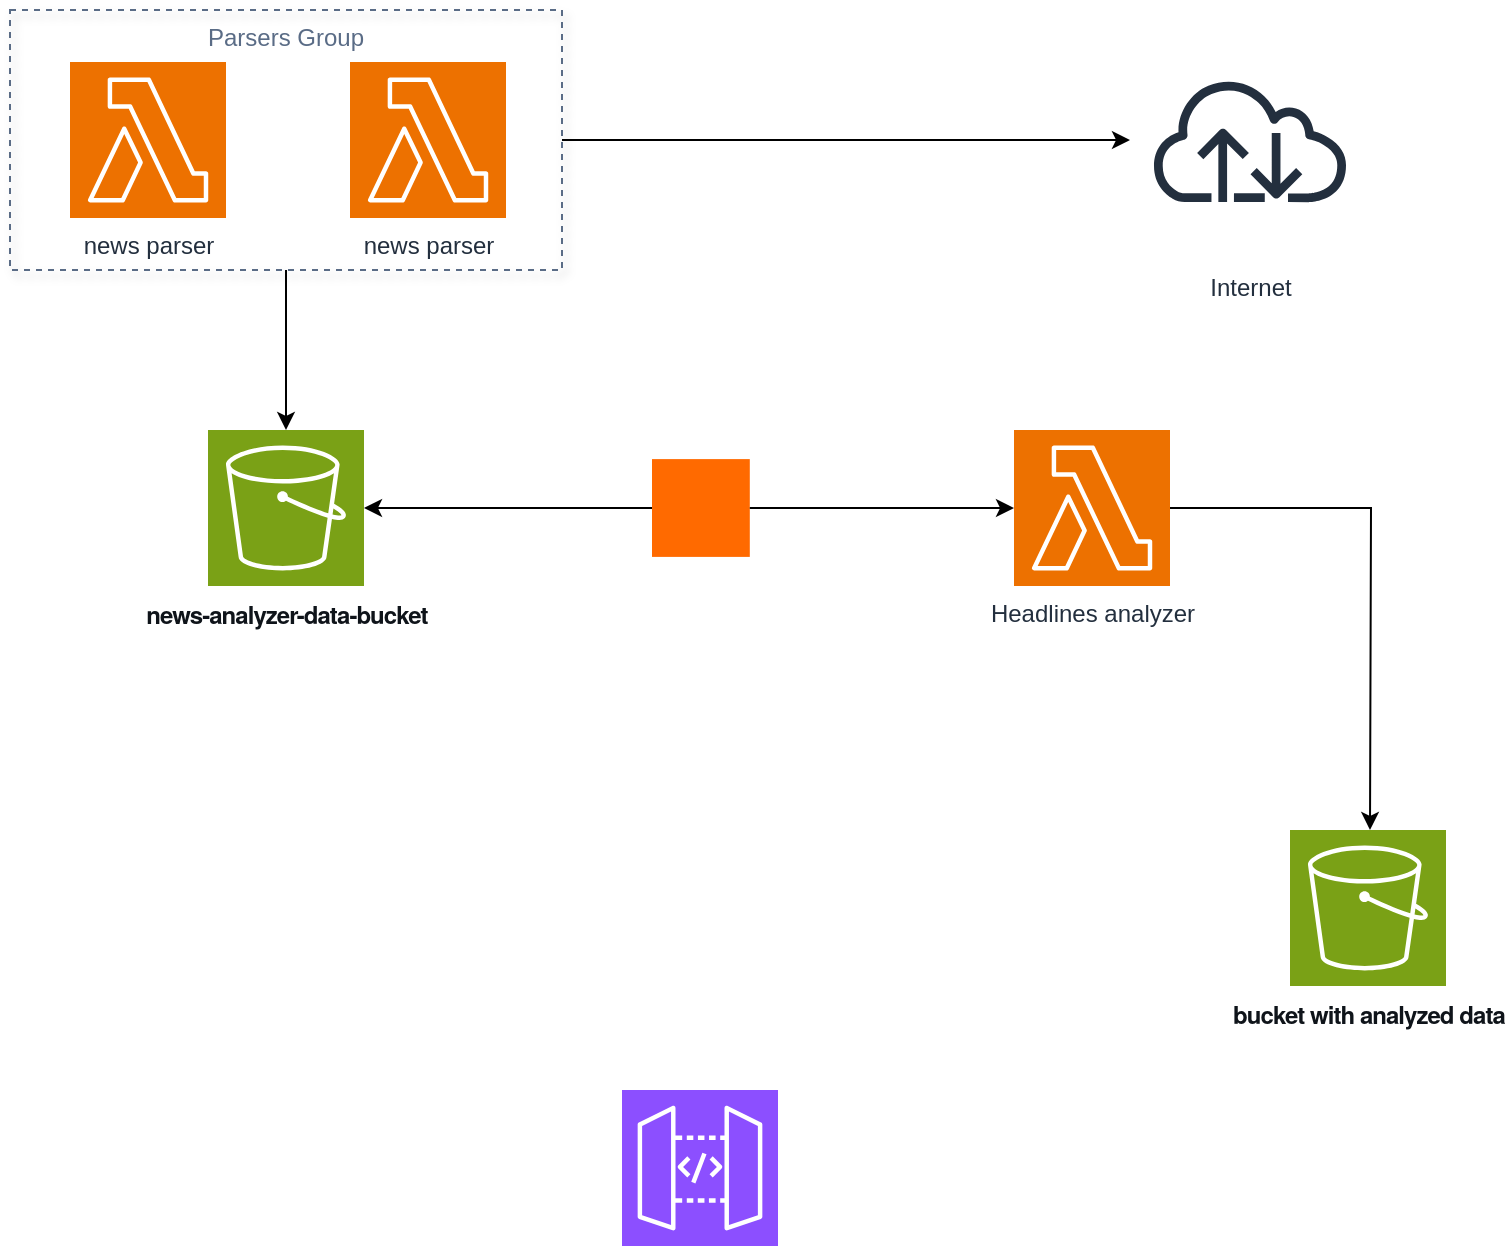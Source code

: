 <mxfile version="26.0.16">
  <diagram name="Page-1" id="jRkY6HgMsyu_POpS_JRe">
    <mxGraphModel dx="1368" dy="838" grid="1" gridSize="10" guides="1" tooltips="1" connect="1" arrows="1" fold="1" page="1" pageScale="1" pageWidth="850" pageHeight="1100" math="0" shadow="0">
      <root>
        <mxCell id="0" />
        <mxCell id="1" parent="0" />
        <mxCell id="RkfEdqc2JRtdOqLEtuCR-6" value="Parsers Group" style="fillColor=none;strokeColor=#5A6C86;dashed=1;verticalAlign=top;fontStyle=0;fontColor=#5A6C86;whiteSpace=wrap;html=1;shadow=1;" vertex="1" parent="1">
          <mxGeometry x="80" y="80" width="276" height="130" as="geometry" />
        </mxCell>
        <mxCell id="RkfEdqc2JRtdOqLEtuCR-2" value="&lt;span style=&quot;color: rgb(15, 20, 26); font-family: &amp;quot;Amazon Ember&amp;quot;, &amp;quot;Helvetica Neue&amp;quot;, Roboto, Arial, sans-serif; font-weight: 700; letter-spacing: -0.48px; text-align: start; text-wrap-mode: wrap; background-color: rgb(255, 255, 255);&quot;&gt;&lt;font style=&quot;font-size: 12px;&quot;&gt;news-analyzer-data-bucket&lt;/font&gt;&lt;/span&gt;" style="sketch=0;points=[[0,0,0],[0.25,0,0],[0.5,0,0],[0.75,0,0],[1,0,0],[0,1,0],[0.25,1,0],[0.5,1,0],[0.75,1,0],[1,1,0],[0,0.25,0],[0,0.5,0],[0,0.75,0],[1,0.25,0],[1,0.5,0],[1,0.75,0]];outlineConnect=0;fontColor=#232F3E;fillColor=#7AA116;strokeColor=#ffffff;dashed=0;verticalLabelPosition=bottom;verticalAlign=top;align=center;html=1;fontSize=12;fontStyle=0;aspect=fixed;shape=mxgraph.aws4.resourceIcon;resIcon=mxgraph.aws4.s3;" vertex="1" parent="1">
          <mxGeometry x="179" y="290" width="78" height="78" as="geometry" />
        </mxCell>
        <mxCell id="RkfEdqc2JRtdOqLEtuCR-3" value="news parser" style="sketch=0;points=[[0,0,0],[0.25,0,0],[0.5,0,0],[0.75,0,0],[1,0,0],[0,1,0],[0.25,1,0],[0.5,1,0],[0.75,1,0],[1,1,0],[0,0.25,0],[0,0.5,0],[0,0.75,0],[1,0.25,0],[1,0.5,0],[1,0.75,0]];outlineConnect=0;fontColor=#232F3E;fillColor=#ED7100;strokeColor=#ffffff;dashed=0;verticalLabelPosition=bottom;verticalAlign=top;align=center;html=1;fontSize=12;fontStyle=0;aspect=fixed;shape=mxgraph.aws4.resourceIcon;resIcon=mxgraph.aws4.lambda;" vertex="1" parent="1">
          <mxGeometry x="110" y="106" width="78" height="78" as="geometry" />
        </mxCell>
        <mxCell id="RkfEdqc2JRtdOqLEtuCR-5" value="news parser" style="sketch=0;points=[[0,0,0],[0.25,0,0],[0.5,0,0],[0.75,0,0],[1,0,0],[0,1,0],[0.25,1,0],[0.5,1,0],[0.75,1,0],[1,1,0],[0,0.25,0],[0,0.5,0],[0,0.75,0],[1,0.25,0],[1,0.5,0],[1,0.75,0]];outlineConnect=0;fontColor=#232F3E;fillColor=#ED7100;strokeColor=#ffffff;dashed=0;verticalLabelPosition=bottom;verticalAlign=top;align=center;html=1;fontSize=12;fontStyle=0;aspect=fixed;shape=mxgraph.aws4.resourceIcon;resIcon=mxgraph.aws4.lambda;" vertex="1" parent="1">
          <mxGeometry x="250" y="106" width="78" height="78" as="geometry" />
        </mxCell>
        <mxCell id="RkfEdqc2JRtdOqLEtuCR-12" style="edgeStyle=orthogonalEdgeStyle;rounded=0;orthogonalLoop=1;jettySize=auto;html=1;" edge="1" parent="1" source="RkfEdqc2JRtdOqLEtuCR-6" target="RkfEdqc2JRtdOqLEtuCR-11">
          <mxGeometry relative="1" as="geometry" />
        </mxCell>
        <mxCell id="RkfEdqc2JRtdOqLEtuCR-13" style="edgeStyle=orthogonalEdgeStyle;rounded=0;orthogonalLoop=1;jettySize=auto;html=1;" edge="1" parent="1" source="RkfEdqc2JRtdOqLEtuCR-6" target="RkfEdqc2JRtdOqLEtuCR-2">
          <mxGeometry relative="1" as="geometry" />
        </mxCell>
        <mxCell id="RkfEdqc2JRtdOqLEtuCR-11" value="Internet" style="sketch=0;outlineConnect=0;fontColor=#232F3E;gradientColor=none;strokeColor=#232F3E;fillColor=#ffffff;dashed=0;verticalLabelPosition=bottom;verticalAlign=top;align=center;html=1;fontSize=12;fontStyle=0;aspect=fixed;shape=mxgraph.aws4.resourceIcon;resIcon=mxgraph.aws4.internet;" vertex="1" parent="1">
          <mxGeometry x="640" y="85" width="120" height="120" as="geometry" />
        </mxCell>
        <mxCell id="RkfEdqc2JRtdOqLEtuCR-14" value="" style="points=[];aspect=fixed;html=1;align=center;shadow=0;dashed=0;fillColor=#FF6A00;strokeColor=none;shape=mxgraph.alibaba_cloud.eventbridge;" vertex="1" parent="1">
          <mxGeometry x="401" y="304.55" width="48.9" height="48.9" as="geometry" />
        </mxCell>
        <mxCell id="RkfEdqc2JRtdOqLEtuCR-15" style="edgeStyle=orthogonalEdgeStyle;rounded=0;orthogonalLoop=1;jettySize=auto;html=1;entryX=1;entryY=0.5;entryDx=0;entryDy=0;entryPerimeter=0;" edge="1" parent="1" source="RkfEdqc2JRtdOqLEtuCR-14" target="RkfEdqc2JRtdOqLEtuCR-2">
          <mxGeometry relative="1" as="geometry" />
        </mxCell>
        <mxCell id="RkfEdqc2JRtdOqLEtuCR-18" style="edgeStyle=orthogonalEdgeStyle;rounded=0;orthogonalLoop=1;jettySize=auto;html=1;" edge="1" parent="1" source="RkfEdqc2JRtdOqLEtuCR-16">
          <mxGeometry relative="1" as="geometry">
            <mxPoint x="760" y="490" as="targetPoint" />
          </mxGeometry>
        </mxCell>
        <mxCell id="RkfEdqc2JRtdOqLEtuCR-16" value="Headlines analyzer" style="sketch=0;points=[[0,0,0],[0.25,0,0],[0.5,0,0],[0.75,0,0],[1,0,0],[0,1,0],[0.25,1,0],[0.5,1,0],[0.75,1,0],[1,1,0],[0,0.25,0],[0,0.5,0],[0,0.75,0],[1,0.25,0],[1,0.5,0],[1,0.75,0]];outlineConnect=0;fontColor=#232F3E;fillColor=#ED7100;strokeColor=#ffffff;dashed=0;verticalLabelPosition=bottom;verticalAlign=top;align=center;html=1;fontSize=12;fontStyle=0;aspect=fixed;shape=mxgraph.aws4.resourceIcon;resIcon=mxgraph.aws4.lambda;" vertex="1" parent="1">
          <mxGeometry x="582" y="290" width="78" height="78" as="geometry" />
        </mxCell>
        <mxCell id="RkfEdqc2JRtdOqLEtuCR-17" style="edgeStyle=orthogonalEdgeStyle;rounded=0;orthogonalLoop=1;jettySize=auto;html=1;entryX=0;entryY=0.5;entryDx=0;entryDy=0;entryPerimeter=0;" edge="1" parent="1" source="RkfEdqc2JRtdOqLEtuCR-14" target="RkfEdqc2JRtdOqLEtuCR-16">
          <mxGeometry relative="1" as="geometry" />
        </mxCell>
        <mxCell id="RkfEdqc2JRtdOqLEtuCR-19" value="&lt;div style=&quot;text-align: start;&quot;&gt;&lt;font face=&quot;Amazon Ember, Helvetica Neue, Roboto, Arial, sans-serif&quot; color=&quot;#0f141a&quot;&gt;&lt;span style=&quot;letter-spacing: -0.48px; text-wrap-mode: wrap; background-color: rgb(255, 255, 255);&quot;&gt;&lt;b&gt;bucket with analyzed data&lt;/b&gt;&lt;/span&gt;&lt;/font&gt;&lt;/div&gt;" style="sketch=0;points=[[0,0,0],[0.25,0,0],[0.5,0,0],[0.75,0,0],[1,0,0],[0,1,0],[0.25,1,0],[0.5,1,0],[0.75,1,0],[1,1,0],[0,0.25,0],[0,0.5,0],[0,0.75,0],[1,0.25,0],[1,0.5,0],[1,0.75,0]];outlineConnect=0;fontColor=#232F3E;fillColor=#7AA116;strokeColor=#ffffff;dashed=0;verticalLabelPosition=bottom;verticalAlign=top;align=center;html=1;fontSize=12;fontStyle=0;aspect=fixed;shape=mxgraph.aws4.resourceIcon;resIcon=mxgraph.aws4.s3;" vertex="1" parent="1">
          <mxGeometry x="720" y="490" width="78" height="78" as="geometry" />
        </mxCell>
        <mxCell id="RkfEdqc2JRtdOqLEtuCR-23" value="" style="sketch=0;points=[[0,0,0],[0.25,0,0],[0.5,0,0],[0.75,0,0],[1,0,0],[0,1,0],[0.25,1,0],[0.5,1,0],[0.75,1,0],[1,1,0],[0,0.25,0],[0,0.5,0],[0,0.75,0],[1,0.25,0],[1,0.5,0],[1,0.75,0]];outlineConnect=0;fontColor=#232F3E;fillColor=#8C4FFF;strokeColor=#ffffff;dashed=0;verticalLabelPosition=bottom;verticalAlign=top;align=center;html=1;fontSize=12;fontStyle=0;aspect=fixed;shape=mxgraph.aws4.resourceIcon;resIcon=mxgraph.aws4.api_gateway;" vertex="1" parent="1">
          <mxGeometry x="386" y="620" width="78" height="78" as="geometry" />
        </mxCell>
      </root>
    </mxGraphModel>
  </diagram>
</mxfile>

